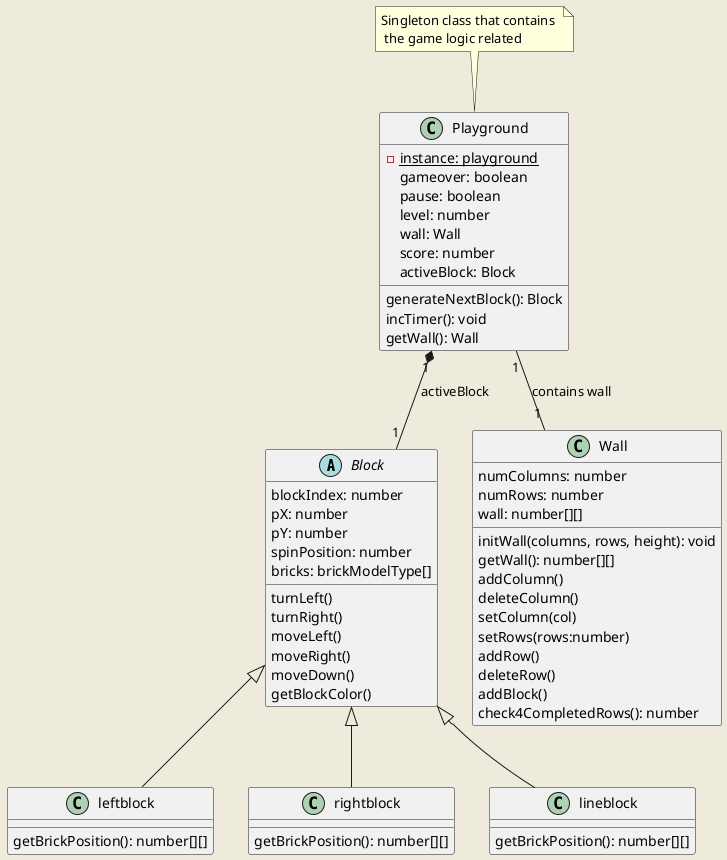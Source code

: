@startuml Domain Model
skinparam BackgroundColor #EEEBDC

abstract class "Block" as Block {
  blockIndex: number
  pX: number
  pY: number
  spinPosition: number
  bricks: brickModelType[]
  turnLeft()
  turnRight()
  moveLeft()
  moveRight()
  moveDown()
  getBlockColor()
}

class leftblock extends Block {
  getBrickPosition(): number[][]
}

class rightblock extends Block {
  getBrickPosition(): number[][]
}

class lineblock extends Block {
  getBrickPosition(): number[][]
}

class "Playground" as Playground {
  - {static} instance: playground
  gameover: boolean
  pause: boolean
  level: number
  wall: Wall
  score: number
  activeBlock: Block
  ' initWallHeight: number
  ' brickSize: number
  ' brickSpace: number
  ' windowSizeX: number
  ' windowSizeY: number
  
  'getInstance(winX: number, winY: number): playground
  generateNextBlock(): Block
  incTimer(): void
  ' reset(): void
  getWall(): Wall
  ' getScore(): number
  ' updateBlockWallStatus(): void
}

note top of Playground : Singleton class that contains \n the game logic related

class "Wall" as Wall {
  numColumns: number
  numRows: number
  wall: number[][]
  initWall(columns, rows, height): void
  getWall(): number[][]
  addColumn()
  deleteColumn()
  setColumn(col)
  setRows(rows:number)
  addRow()
  deleteRow()
  addBlock()
  check4CompletedRows(): number
}

Playground "1" *-- "1" Block : activeBlock
Playground "1" -- "1" Wall : contains wall


@enduml